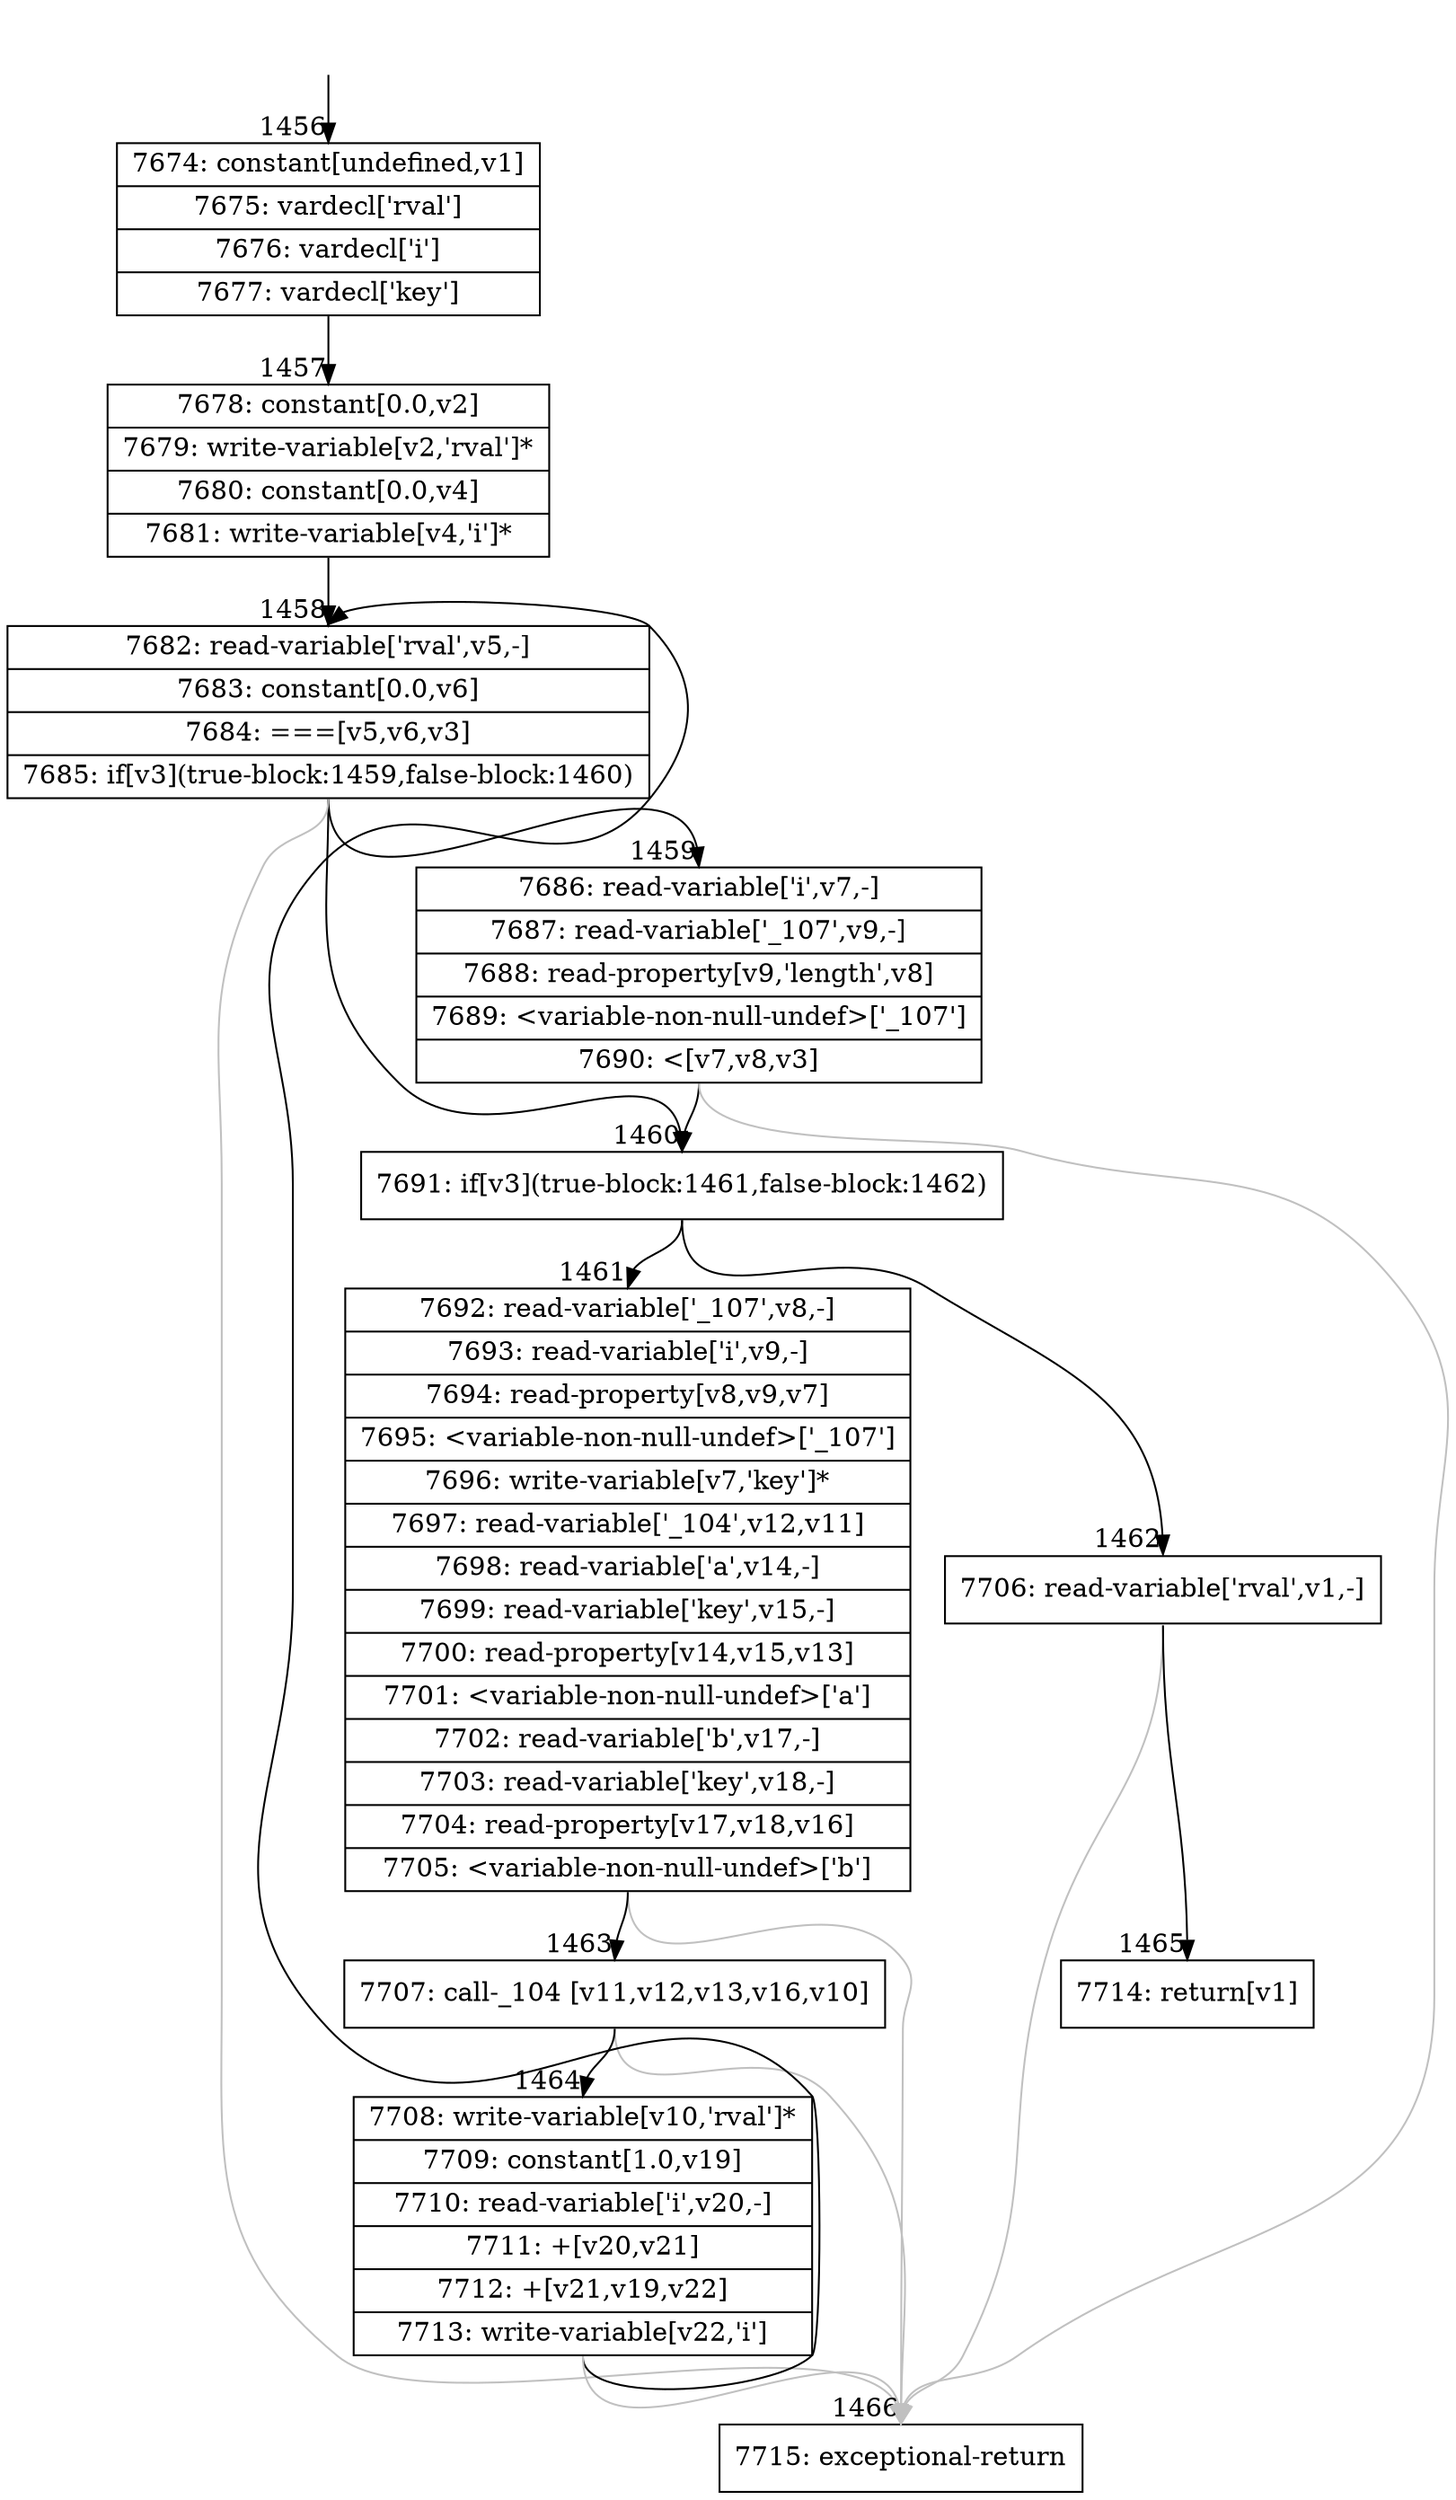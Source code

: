 digraph {
rankdir="TD"
BB_entry99[shape=none,label=""];
BB_entry99 -> BB1456 [tailport=s, headport=n, headlabel="    1456"]
BB1456 [shape=record label="{7674: constant[undefined,v1]|7675: vardecl['rval']|7676: vardecl['i']|7677: vardecl['key']}" ] 
BB1456 -> BB1457 [tailport=s, headport=n, headlabel="      1457"]
BB1457 [shape=record label="{7678: constant[0.0,v2]|7679: write-variable[v2,'rval']*|7680: constant[0.0,v4]|7681: write-variable[v4,'i']*}" ] 
BB1457 -> BB1458 [tailport=s, headport=n, headlabel="      1458"]
BB1458 [shape=record label="{7682: read-variable['rval',v5,-]|7683: constant[0.0,v6]|7684: ===[v5,v6,v3]|7685: if[v3](true-block:1459,false-block:1460)}" ] 
BB1458 -> BB1460 [tailport=s, headport=n, headlabel="      1460"]
BB1458 -> BB1459 [tailport=s, headport=n, headlabel="      1459"]
BB1458 -> BB1466 [tailport=s, headport=n, color=gray, headlabel="      1466"]
BB1459 [shape=record label="{7686: read-variable['i',v7,-]|7687: read-variable['_107',v9,-]|7688: read-property[v9,'length',v8]|7689: \<variable-non-null-undef\>['_107']|7690: \<[v7,v8,v3]}" ] 
BB1459 -> BB1460 [tailport=s, headport=n]
BB1459 -> BB1466 [tailport=s, headport=n, color=gray]
BB1460 [shape=record label="{7691: if[v3](true-block:1461,false-block:1462)}" ] 
BB1460 -> BB1461 [tailport=s, headport=n, headlabel="      1461"]
BB1460 -> BB1462 [tailport=s, headport=n, headlabel="      1462"]
BB1461 [shape=record label="{7692: read-variable['_107',v8,-]|7693: read-variable['i',v9,-]|7694: read-property[v8,v9,v7]|7695: \<variable-non-null-undef\>['_107']|7696: write-variable[v7,'key']*|7697: read-variable['_104',v12,v11]|7698: read-variable['a',v14,-]|7699: read-variable['key',v15,-]|7700: read-property[v14,v15,v13]|7701: \<variable-non-null-undef\>['a']|7702: read-variable['b',v17,-]|7703: read-variable['key',v18,-]|7704: read-property[v17,v18,v16]|7705: \<variable-non-null-undef\>['b']}" ] 
BB1461 -> BB1463 [tailport=s, headport=n, headlabel="      1463"]
BB1461 -> BB1466 [tailport=s, headport=n, color=gray]
BB1462 [shape=record label="{7706: read-variable['rval',v1,-]}" ] 
BB1462 -> BB1465 [tailport=s, headport=n, headlabel="      1465"]
BB1462 -> BB1466 [tailport=s, headport=n, color=gray]
BB1463 [shape=record label="{7707: call-_104 [v11,v12,v13,v16,v10]}" ] 
BB1463 -> BB1464 [tailport=s, headport=n, headlabel="      1464"]
BB1463 -> BB1466 [tailport=s, headport=n, color=gray]
BB1464 [shape=record label="{7708: write-variable[v10,'rval']*|7709: constant[1.0,v19]|7710: read-variable['i',v20,-]|7711: +[v20,v21]|7712: +[v21,v19,v22]|7713: write-variable[v22,'i']}" ] 
BB1464 -> BB1458 [tailport=s, headport=n]
BB1464 -> BB1466 [tailport=s, headport=n, color=gray]
BB1465 [shape=record label="{7714: return[v1]}" ] 
BB1466 [shape=record label="{7715: exceptional-return}" ] 
//#$~ 812
}
